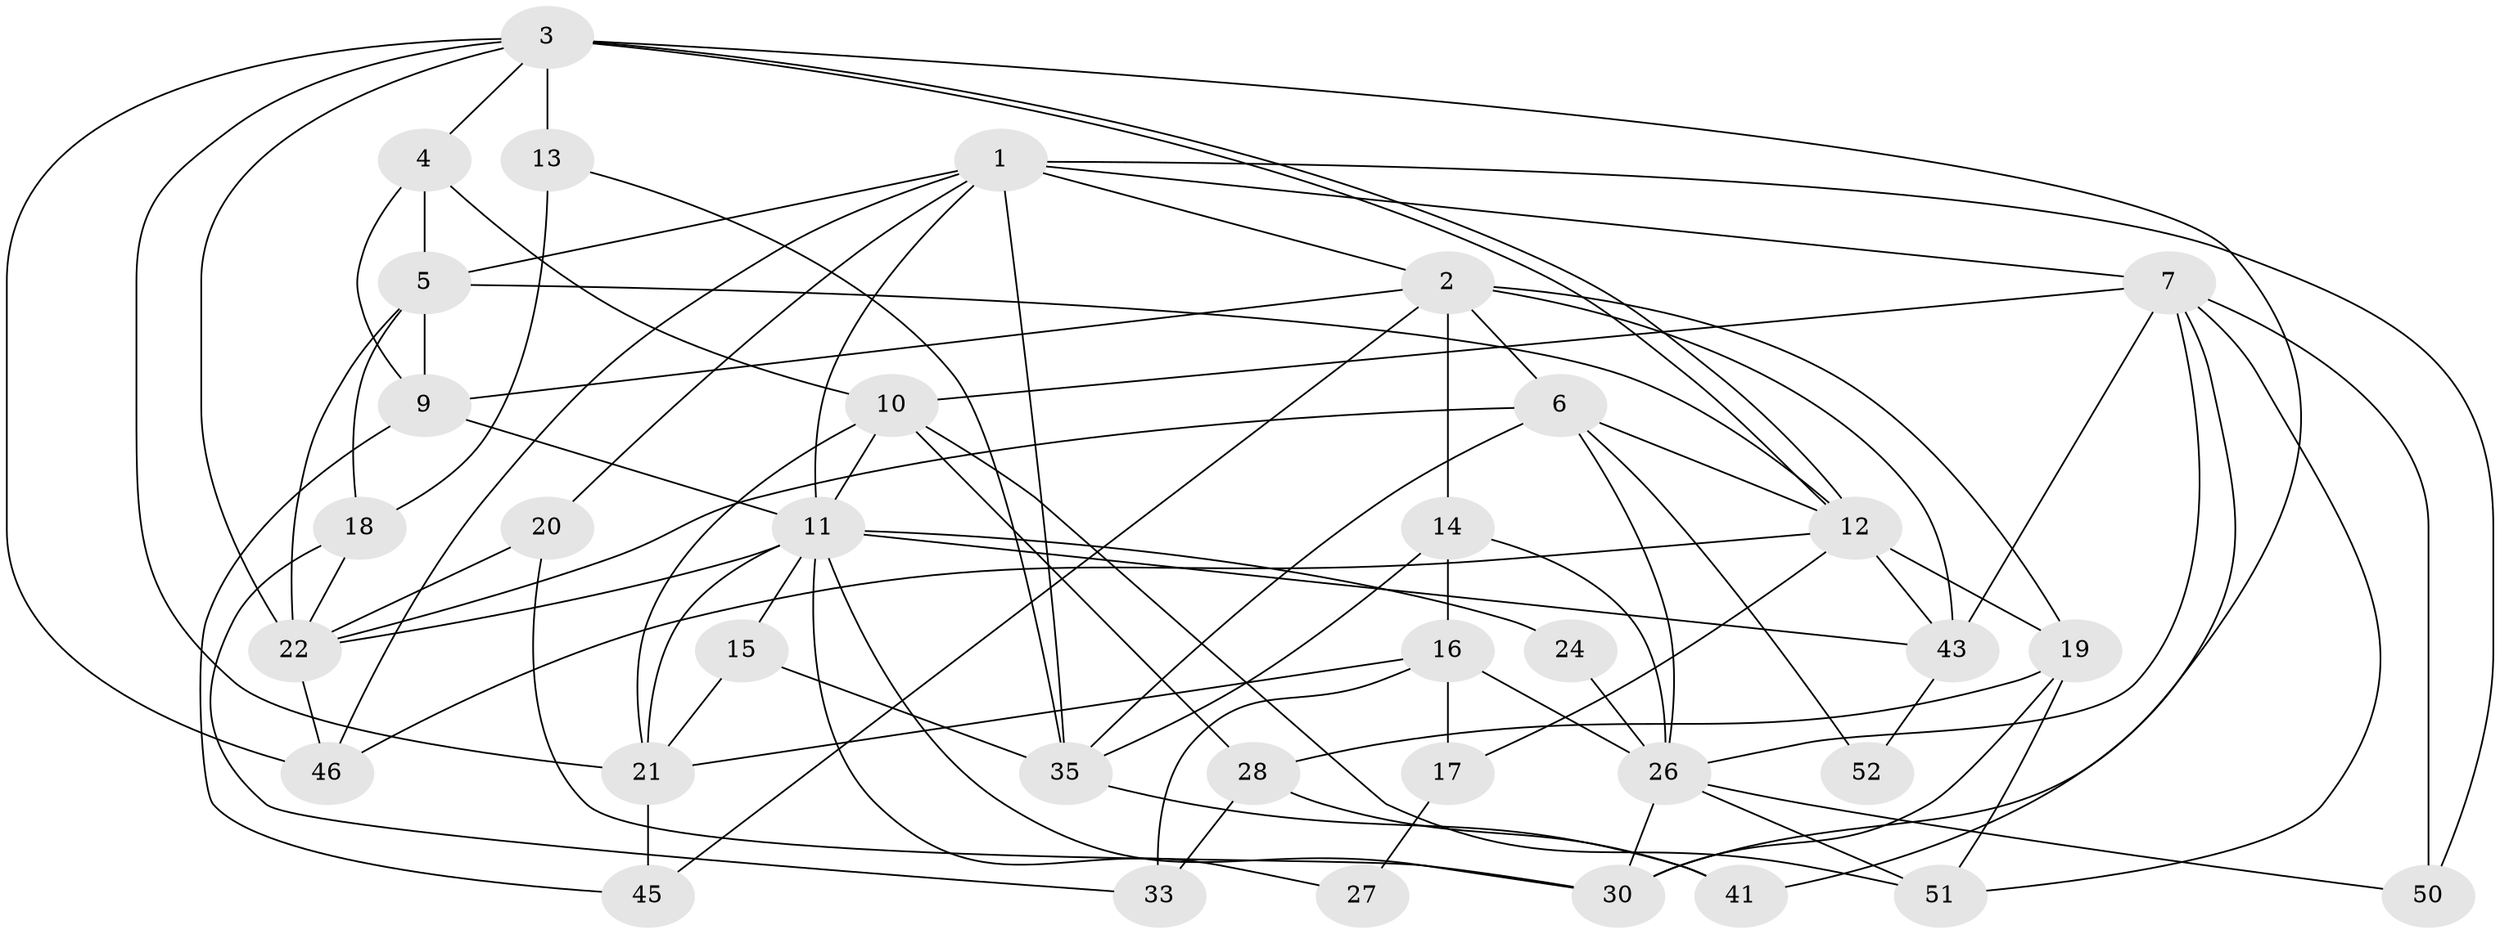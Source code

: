 // Generated by graph-tools (version 1.1) at 2025/24/03/03/25 07:24:00]
// undirected, 35 vertices, 86 edges
graph export_dot {
graph [start="1"]
  node [color=gray90,style=filled];
  1 [super="+8"];
  2 [super="+37"];
  3 [super="+48"];
  4 [super="+31"];
  5 [super="+39"];
  6 [super="+42"];
  7 [super="+29"];
  9 [super="+25"];
  10 [super="+47"];
  11 [super="+54"];
  12 [super="+32"];
  13;
  14 [super="+55"];
  15;
  16 [super="+44"];
  17 [super="+58"];
  18 [super="+34"];
  19 [super="+36"];
  20;
  21 [super="+38"];
  22 [super="+23"];
  24;
  26 [super="+56"];
  27;
  28;
  30 [super="+49"];
  33;
  35 [super="+40"];
  41;
  43 [super="+57"];
  45;
  46 [super="+53"];
  50;
  51;
  52;
  1 -- 2;
  1 -- 11;
  1 -- 50;
  1 -- 35;
  1 -- 20;
  1 -- 5;
  1 -- 7;
  1 -- 46;
  2 -- 14;
  2 -- 43;
  2 -- 6;
  2 -- 9;
  2 -- 19;
  2 -- 45;
  3 -- 12;
  3 -- 12;
  3 -- 13 [weight=2];
  3 -- 22;
  3 -- 46;
  3 -- 30;
  3 -- 21;
  3 -- 4;
  4 -- 5;
  4 -- 9;
  4 -- 10;
  5 -- 22;
  5 -- 9;
  5 -- 12;
  5 -- 18;
  6 -- 52;
  6 -- 12;
  6 -- 22;
  6 -- 35;
  6 -- 26;
  7 -- 43;
  7 -- 41;
  7 -- 50;
  7 -- 51;
  7 -- 26;
  7 -- 10;
  9 -- 45;
  9 -- 11;
  10 -- 51;
  10 -- 28;
  10 -- 11;
  10 -- 21;
  11 -- 15;
  11 -- 24;
  11 -- 27;
  11 -- 43;
  11 -- 30;
  11 -- 21;
  11 -- 22;
  12 -- 19;
  12 -- 43;
  12 -- 46;
  12 -- 17;
  13 -- 18;
  13 -- 35;
  14 -- 35;
  14 -- 26;
  14 -- 16;
  15 -- 35;
  15 -- 21;
  16 -- 26 [weight=2];
  16 -- 33;
  16 -- 21;
  16 -- 17 [weight=2];
  17 -- 27;
  18 -- 22 [weight=3];
  18 -- 33;
  19 -- 28;
  19 -- 51;
  19 -- 30;
  20 -- 30;
  20 -- 22;
  21 -- 45;
  22 -- 46;
  24 -- 26;
  26 -- 51;
  26 -- 50;
  26 -- 30;
  28 -- 41;
  28 -- 33;
  35 -- 41;
  43 -- 52;
}
